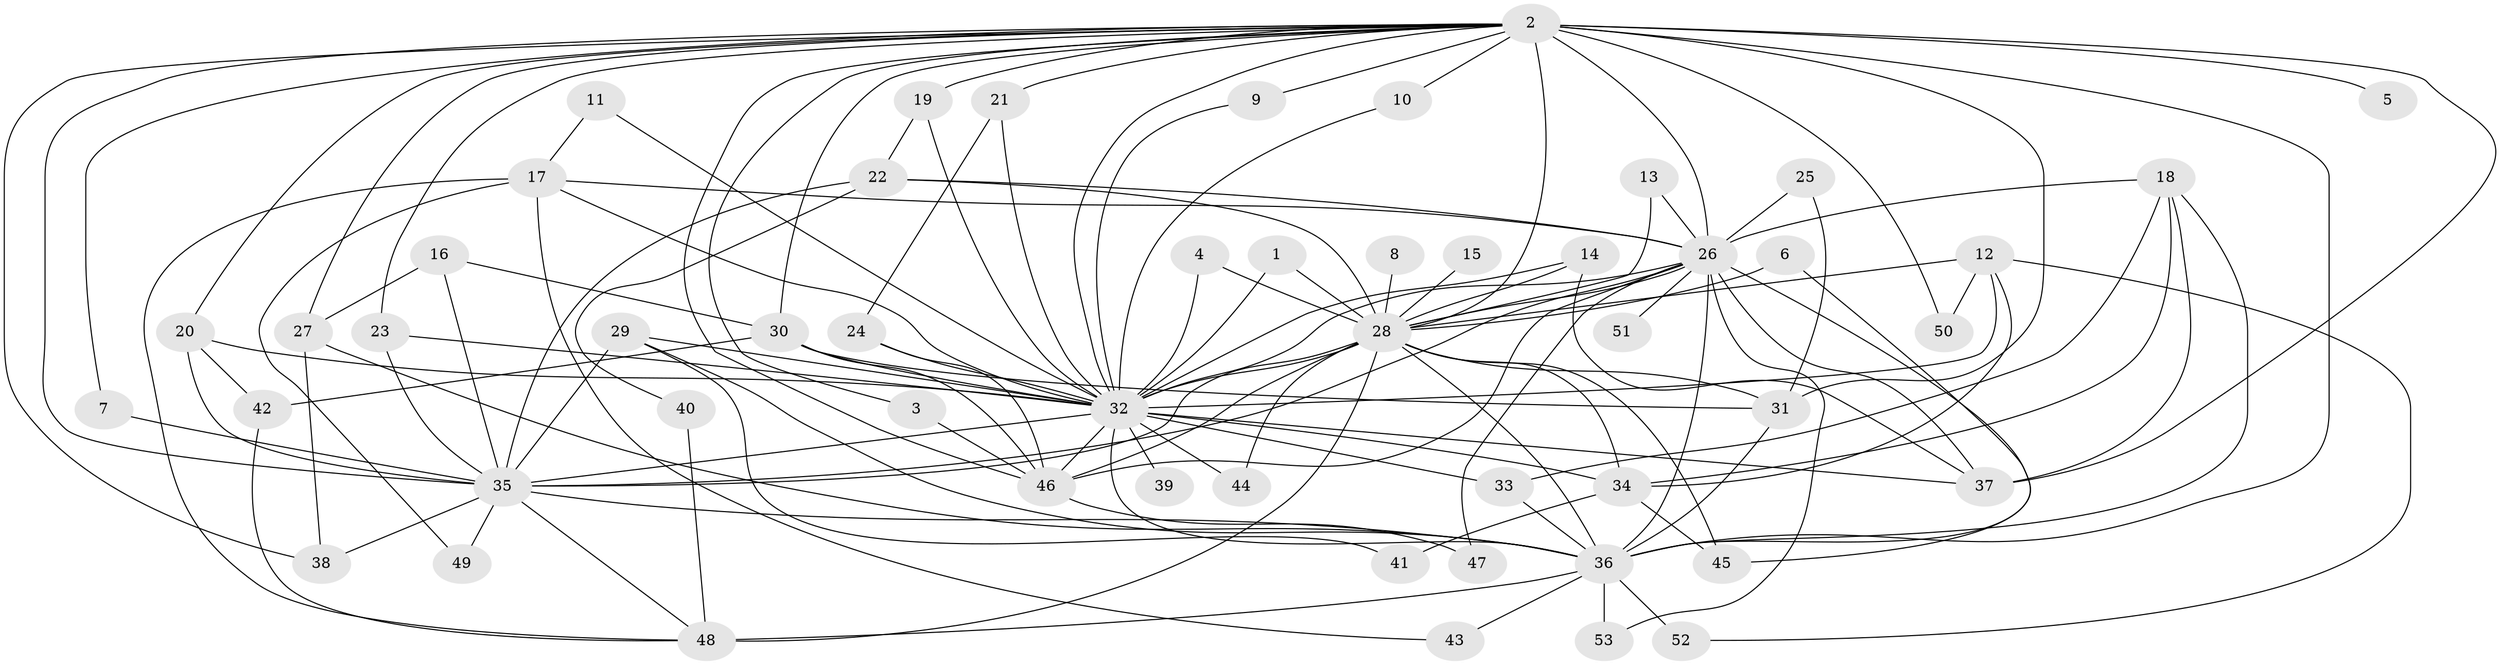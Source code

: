 // original degree distribution, {19: 0.009523809523809525, 12: 0.009523809523809525, 20: 0.02857142857142857, 37: 0.009523809523809525, 24: 0.009523809523809525, 21: 0.009523809523809525, 16: 0.009523809523809525, 15: 0.009523809523809525, 2: 0.5333333333333333, 4: 0.08571428571428572, 5: 0.0380952380952381, 3: 0.19047619047619047, 7: 0.01904761904761905, 6: 0.0380952380952381}
// Generated by graph-tools (version 1.1) at 2025/25/03/09/25 03:25:45]
// undirected, 53 vertices, 127 edges
graph export_dot {
graph [start="1"]
  node [color=gray90,style=filled];
  1;
  2;
  3;
  4;
  5;
  6;
  7;
  8;
  9;
  10;
  11;
  12;
  13;
  14;
  15;
  16;
  17;
  18;
  19;
  20;
  21;
  22;
  23;
  24;
  25;
  26;
  27;
  28;
  29;
  30;
  31;
  32;
  33;
  34;
  35;
  36;
  37;
  38;
  39;
  40;
  41;
  42;
  43;
  44;
  45;
  46;
  47;
  48;
  49;
  50;
  51;
  52;
  53;
  1 -- 28 [weight=1.0];
  1 -- 32 [weight=1.0];
  2 -- 3 [weight=1.0];
  2 -- 5 [weight=1.0];
  2 -- 7 [weight=1.0];
  2 -- 9 [weight=1.0];
  2 -- 10 [weight=1.0];
  2 -- 19 [weight=1.0];
  2 -- 20 [weight=1.0];
  2 -- 21 [weight=2.0];
  2 -- 23 [weight=1.0];
  2 -- 26 [weight=6.0];
  2 -- 27 [weight=2.0];
  2 -- 28 [weight=7.0];
  2 -- 30 [weight=1.0];
  2 -- 31 [weight=1.0];
  2 -- 32 [weight=3.0];
  2 -- 35 [weight=4.0];
  2 -- 36 [weight=4.0];
  2 -- 37 [weight=1.0];
  2 -- 38 [weight=1.0];
  2 -- 46 [weight=1.0];
  2 -- 50 [weight=2.0];
  3 -- 46 [weight=1.0];
  4 -- 28 [weight=1.0];
  4 -- 32 [weight=1.0];
  6 -- 28 [weight=1.0];
  6 -- 36 [weight=1.0];
  7 -- 35 [weight=1.0];
  8 -- 28 [weight=1.0];
  9 -- 32 [weight=1.0];
  10 -- 32 [weight=1.0];
  11 -- 17 [weight=1.0];
  11 -- 32 [weight=1.0];
  12 -- 28 [weight=1.0];
  12 -- 32 [weight=3.0];
  12 -- 34 [weight=1.0];
  12 -- 50 [weight=1.0];
  12 -- 52 [weight=1.0];
  13 -- 26 [weight=1.0];
  13 -- 28 [weight=1.0];
  14 -- 28 [weight=1.0];
  14 -- 32 [weight=1.0];
  14 -- 37 [weight=1.0];
  15 -- 28 [weight=1.0];
  16 -- 27 [weight=1.0];
  16 -- 30 [weight=1.0];
  16 -- 35 [weight=1.0];
  17 -- 26 [weight=1.0];
  17 -- 32 [weight=1.0];
  17 -- 43 [weight=1.0];
  17 -- 48 [weight=1.0];
  17 -- 49 [weight=1.0];
  18 -- 26 [weight=1.0];
  18 -- 33 [weight=1.0];
  18 -- 34 [weight=1.0];
  18 -- 36 [weight=1.0];
  18 -- 37 [weight=1.0];
  19 -- 22 [weight=1.0];
  19 -- 32 [weight=1.0];
  20 -- 32 [weight=1.0];
  20 -- 35 [weight=1.0];
  20 -- 42 [weight=1.0];
  21 -- 24 [weight=1.0];
  21 -- 32 [weight=1.0];
  22 -- 26 [weight=1.0];
  22 -- 28 [weight=1.0];
  22 -- 35 [weight=1.0];
  22 -- 40 [weight=1.0];
  23 -- 32 [weight=1.0];
  23 -- 35 [weight=1.0];
  24 -- 32 [weight=1.0];
  24 -- 46 [weight=1.0];
  25 -- 26 [weight=1.0];
  25 -- 31 [weight=1.0];
  26 -- 28 [weight=4.0];
  26 -- 32 [weight=3.0];
  26 -- 35 [weight=2.0];
  26 -- 36 [weight=3.0];
  26 -- 37 [weight=1.0];
  26 -- 45 [weight=1.0];
  26 -- 46 [weight=1.0];
  26 -- 47 [weight=1.0];
  26 -- 51 [weight=2.0];
  26 -- 53 [weight=1.0];
  27 -- 36 [weight=1.0];
  27 -- 38 [weight=1.0];
  28 -- 31 [weight=3.0];
  28 -- 32 [weight=2.0];
  28 -- 34 [weight=1.0];
  28 -- 35 [weight=3.0];
  28 -- 36 [weight=2.0];
  28 -- 44 [weight=1.0];
  28 -- 45 [weight=1.0];
  28 -- 46 [weight=2.0];
  28 -- 48 [weight=2.0];
  29 -- 32 [weight=1.0];
  29 -- 35 [weight=1.0];
  29 -- 36 [weight=3.0];
  29 -- 41 [weight=1.0];
  30 -- 31 [weight=1.0];
  30 -- 32 [weight=1.0];
  30 -- 42 [weight=1.0];
  30 -- 46 [weight=1.0];
  31 -- 36 [weight=1.0];
  32 -- 33 [weight=2.0];
  32 -- 34 [weight=1.0];
  32 -- 35 [weight=1.0];
  32 -- 36 [weight=1.0];
  32 -- 37 [weight=1.0];
  32 -- 39 [weight=1.0];
  32 -- 44 [weight=1.0];
  32 -- 46 [weight=1.0];
  33 -- 36 [weight=1.0];
  34 -- 41 [weight=1.0];
  34 -- 45 [weight=1.0];
  35 -- 36 [weight=2.0];
  35 -- 38 [weight=1.0];
  35 -- 48 [weight=1.0];
  35 -- 49 [weight=1.0];
  36 -- 43 [weight=1.0];
  36 -- 48 [weight=1.0];
  36 -- 52 [weight=2.0];
  36 -- 53 [weight=2.0];
  40 -- 48 [weight=1.0];
  42 -- 48 [weight=1.0];
  46 -- 47 [weight=1.0];
}
